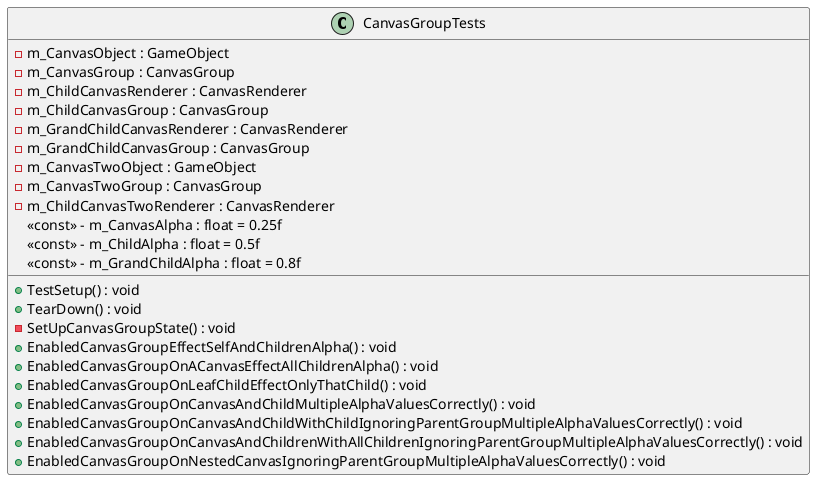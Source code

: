 @startuml
class CanvasGroupTests {
    - m_CanvasObject : GameObject
    - m_CanvasGroup : CanvasGroup
    - m_ChildCanvasRenderer : CanvasRenderer
    - m_ChildCanvasGroup : CanvasGroup
    - m_GrandChildCanvasRenderer : CanvasRenderer
    - m_GrandChildCanvasGroup : CanvasGroup
    - m_CanvasTwoObject : GameObject
    - m_CanvasTwoGroup : CanvasGroup
    - m_ChildCanvasTwoRenderer : CanvasRenderer
    <<const>> - m_CanvasAlpha : float = 0.25f
    <<const>> - m_ChildAlpha : float = 0.5f
    <<const>> - m_GrandChildAlpha : float = 0.8f
    + TestSetup() : void
    + TearDown() : void
    - SetUpCanvasGroupState() : void
    + EnabledCanvasGroupEffectSelfAndChildrenAlpha() : void
    + EnabledCanvasGroupOnACanvasEffectAllChildrenAlpha() : void
    + EnabledCanvasGroupOnLeafChildEffectOnlyThatChild() : void
    + EnabledCanvasGroupOnCanvasAndChildMultipleAlphaValuesCorrectly() : void
    + EnabledCanvasGroupOnCanvasAndChildWithChildIgnoringParentGroupMultipleAlphaValuesCorrectly() : void
    + EnabledCanvasGroupOnCanvasAndChildrenWithAllChildrenIgnoringParentGroupMultipleAlphaValuesCorrectly() : void
    + EnabledCanvasGroupOnNestedCanvasIgnoringParentGroupMultipleAlphaValuesCorrectly() : void
}
@enduml
